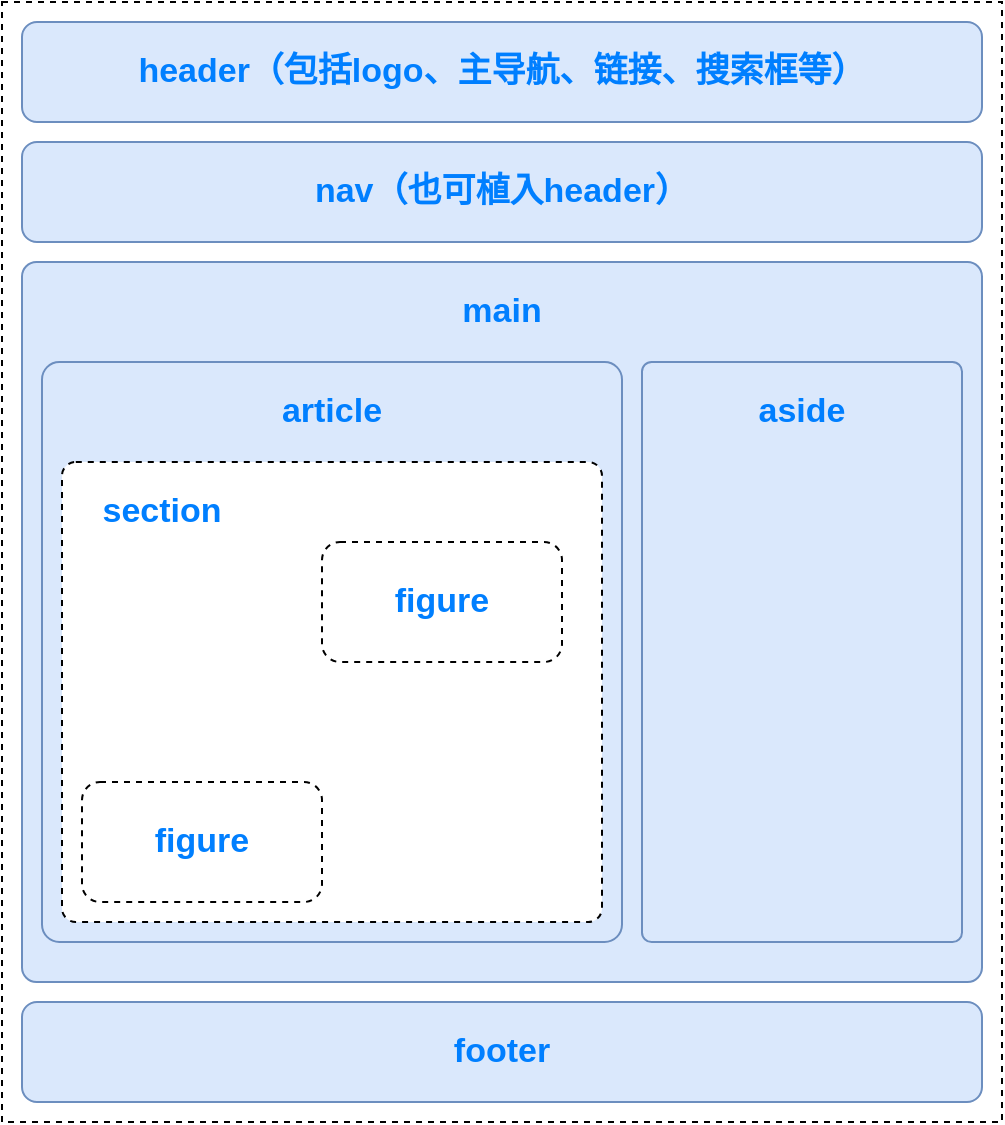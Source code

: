 <mxfile version="20.8.23" type="github">
  <diagram name="第 1 页" id="O4AsIMcEkcLlK6W0jVMl">
    <mxGraphModel dx="1434" dy="764" grid="1" gridSize="10" guides="1" tooltips="1" connect="1" arrows="1" fold="1" page="1" pageScale="1" pageWidth="827" pageHeight="1169" math="0" shadow="0">
      <root>
        <mxCell id="0" />
        <mxCell id="1" parent="0" />
        <mxCell id="fqtv9I4K4MnujMTBpqoW-2" value="" style="rounded=0;whiteSpace=wrap;html=1;dashed=1;" vertex="1" parent="1">
          <mxGeometry x="150" y="60" width="500" height="560" as="geometry" />
        </mxCell>
        <mxCell id="fqtv9I4K4MnujMTBpqoW-1" value="&lt;font color=&quot;#007fff&quot; style=&quot;font-size: 17px;&quot;&gt;&lt;b&gt;header（包括logo、主导航、链接、搜索框等）&lt;/b&gt;&lt;/font&gt;" style="rounded=1;whiteSpace=wrap;html=1;fillColor=#dae8fc;strokeColor=#6c8ebf;" vertex="1" parent="1">
          <mxGeometry x="160" y="70" width="480" height="50" as="geometry" />
        </mxCell>
        <mxCell id="fqtv9I4K4MnujMTBpqoW-3" value="&lt;font color=&quot;#007fff&quot; style=&quot;font-size: 17px;&quot;&gt;&lt;b&gt;nav（也可植入header）&lt;/b&gt;&lt;/font&gt;" style="rounded=1;whiteSpace=wrap;html=1;fillColor=#dae8fc;strokeColor=#6c8ebf;" vertex="1" parent="1">
          <mxGeometry x="160" y="130" width="480" height="50" as="geometry" />
        </mxCell>
        <mxCell id="fqtv9I4K4MnujMTBpqoW-5" value="" style="rounded=1;whiteSpace=wrap;html=1;fillColor=#dae8fc;strokeColor=#6c8ebf;arcSize=2;" vertex="1" parent="1">
          <mxGeometry x="160" y="190" width="480" height="360" as="geometry" />
        </mxCell>
        <mxCell id="fqtv9I4K4MnujMTBpqoW-6" value="&lt;b&gt;main&lt;/b&gt;" style="text;html=1;strokeColor=none;fillColor=none;align=center;verticalAlign=middle;whiteSpace=wrap;rounded=0;fontSize=17;fontColor=#007FFF;" vertex="1" parent="1">
          <mxGeometry x="370" y="200" width="60" height="30" as="geometry" />
        </mxCell>
        <mxCell id="fqtv9I4K4MnujMTBpqoW-7" value="" style="rounded=1;whiteSpace=wrap;html=1;fillColor=#dae8fc;strokeColor=#6c8ebf;arcSize=3;" vertex="1" parent="1">
          <mxGeometry x="170" y="240" width="290" height="290" as="geometry" />
        </mxCell>
        <mxCell id="fqtv9I4K4MnujMTBpqoW-8" value="&lt;b&gt;article&lt;/b&gt;" style="text;html=1;strokeColor=none;fillColor=none;align=center;verticalAlign=middle;whiteSpace=wrap;rounded=0;fontSize=17;fontColor=#007FFF;" vertex="1" parent="1">
          <mxGeometry x="285" y="250" width="60" height="30" as="geometry" />
        </mxCell>
        <mxCell id="fqtv9I4K4MnujMTBpqoW-10" value="" style="rounded=1;whiteSpace=wrap;html=1;dashed=1;fontSize=17;fontColor=#007FFF;arcSize=3;" vertex="1" parent="1">
          <mxGeometry x="180" y="290" width="270" height="230" as="geometry" />
        </mxCell>
        <mxCell id="fqtv9I4K4MnujMTBpqoW-11" value="&lt;b&gt;section&lt;/b&gt;" style="text;html=1;strokeColor=none;fillColor=none;align=center;verticalAlign=middle;whiteSpace=wrap;rounded=0;fontSize=17;fontColor=#007FFF;" vertex="1" parent="1">
          <mxGeometry x="200" y="300" width="60" height="30" as="geometry" />
        </mxCell>
        <mxCell id="fqtv9I4K4MnujMTBpqoW-12" value="&lt;b&gt;figure&lt;/b&gt;" style="rounded=1;whiteSpace=wrap;html=1;dashed=1;fontSize=17;fontColor=#007FFF;" vertex="1" parent="1">
          <mxGeometry x="310" y="330" width="120" height="60" as="geometry" />
        </mxCell>
        <mxCell id="fqtv9I4K4MnujMTBpqoW-13" value="&lt;b&gt;figure&lt;/b&gt;" style="rounded=1;whiteSpace=wrap;html=1;dashed=1;fontSize=17;fontColor=#007FFF;" vertex="1" parent="1">
          <mxGeometry x="190" y="450" width="120" height="60" as="geometry" />
        </mxCell>
        <mxCell id="fqtv9I4K4MnujMTBpqoW-14" value="" style="rounded=1;whiteSpace=wrap;html=1;fillColor=#dae8fc;strokeColor=#6c8ebf;arcSize=3;" vertex="1" parent="1">
          <mxGeometry x="470" y="240" width="160" height="290" as="geometry" />
        </mxCell>
        <mxCell id="fqtv9I4K4MnujMTBpqoW-15" value="&lt;b&gt;aside&lt;/b&gt;" style="text;html=1;strokeColor=none;fillColor=none;align=center;verticalAlign=middle;whiteSpace=wrap;rounded=0;fontSize=17;fontColor=#007FFF;" vertex="1" parent="1">
          <mxGeometry x="520" y="250" width="60" height="30" as="geometry" />
        </mxCell>
        <mxCell id="fqtv9I4K4MnujMTBpqoW-18" value="&lt;font color=&quot;#007fff&quot; style=&quot;font-size: 17px;&quot;&gt;&lt;b&gt;footer&lt;/b&gt;&lt;/font&gt;" style="rounded=1;whiteSpace=wrap;html=1;fillColor=#dae8fc;strokeColor=#6c8ebf;" vertex="1" parent="1">
          <mxGeometry x="160" y="560" width="480" height="50" as="geometry" />
        </mxCell>
      </root>
    </mxGraphModel>
  </diagram>
</mxfile>

